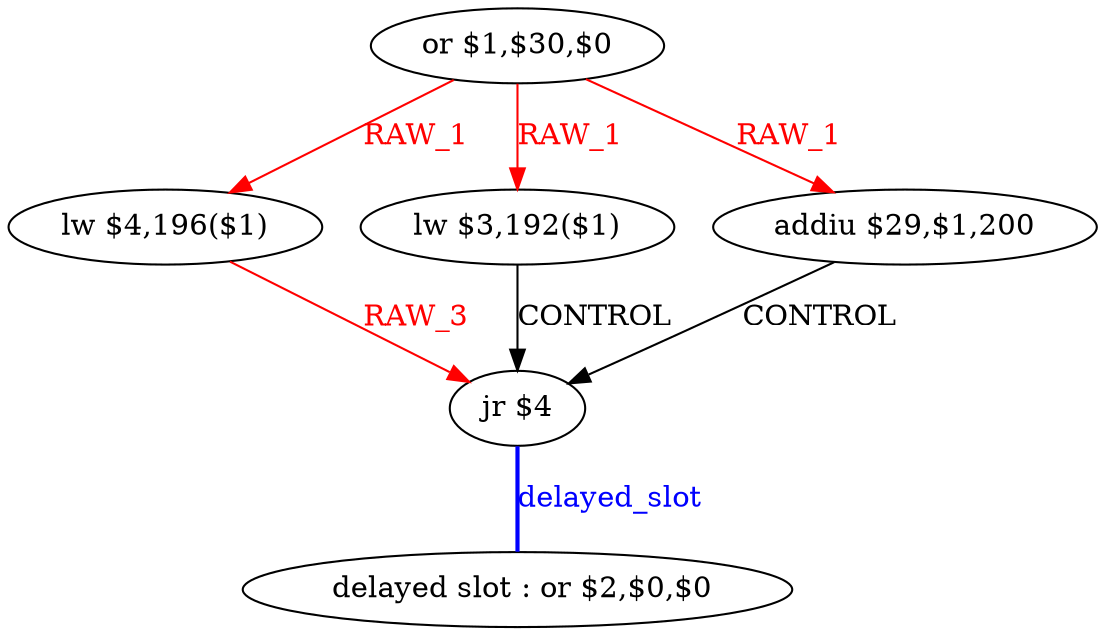 digraph G1 {
node [shape = ellipse];
i5 [label = " delayed slot : or $2,$0,$0"] ;
i4 ->  i5 [style = bold, dir= none, fontcolor = blue, color = blue, label= "delayed_slot"];
i4 [label = "jr $4"] ;
i0 [label = "or $1,$30,$0"] ;
i0 ->  i1 [color = red, fontcolor = red, label= "RAW_1"];
i0 ->  i2 [color = red, fontcolor = red, label= "RAW_1"];
i0 ->  i3 [color = red, fontcolor = red, label= "RAW_1"];
i1 [label = "lw $4,196($1)"] ;
i1 ->  i4 [color = red, fontcolor = red, label= "RAW_3"];
i2 [label = "lw $3,192($1)"] ;
i2 ->  i4 [label= "CONTROL"];
i3 [label = "addiu $29,$1,200"] ;
i3 ->  i4 [label= "CONTROL"];
}
